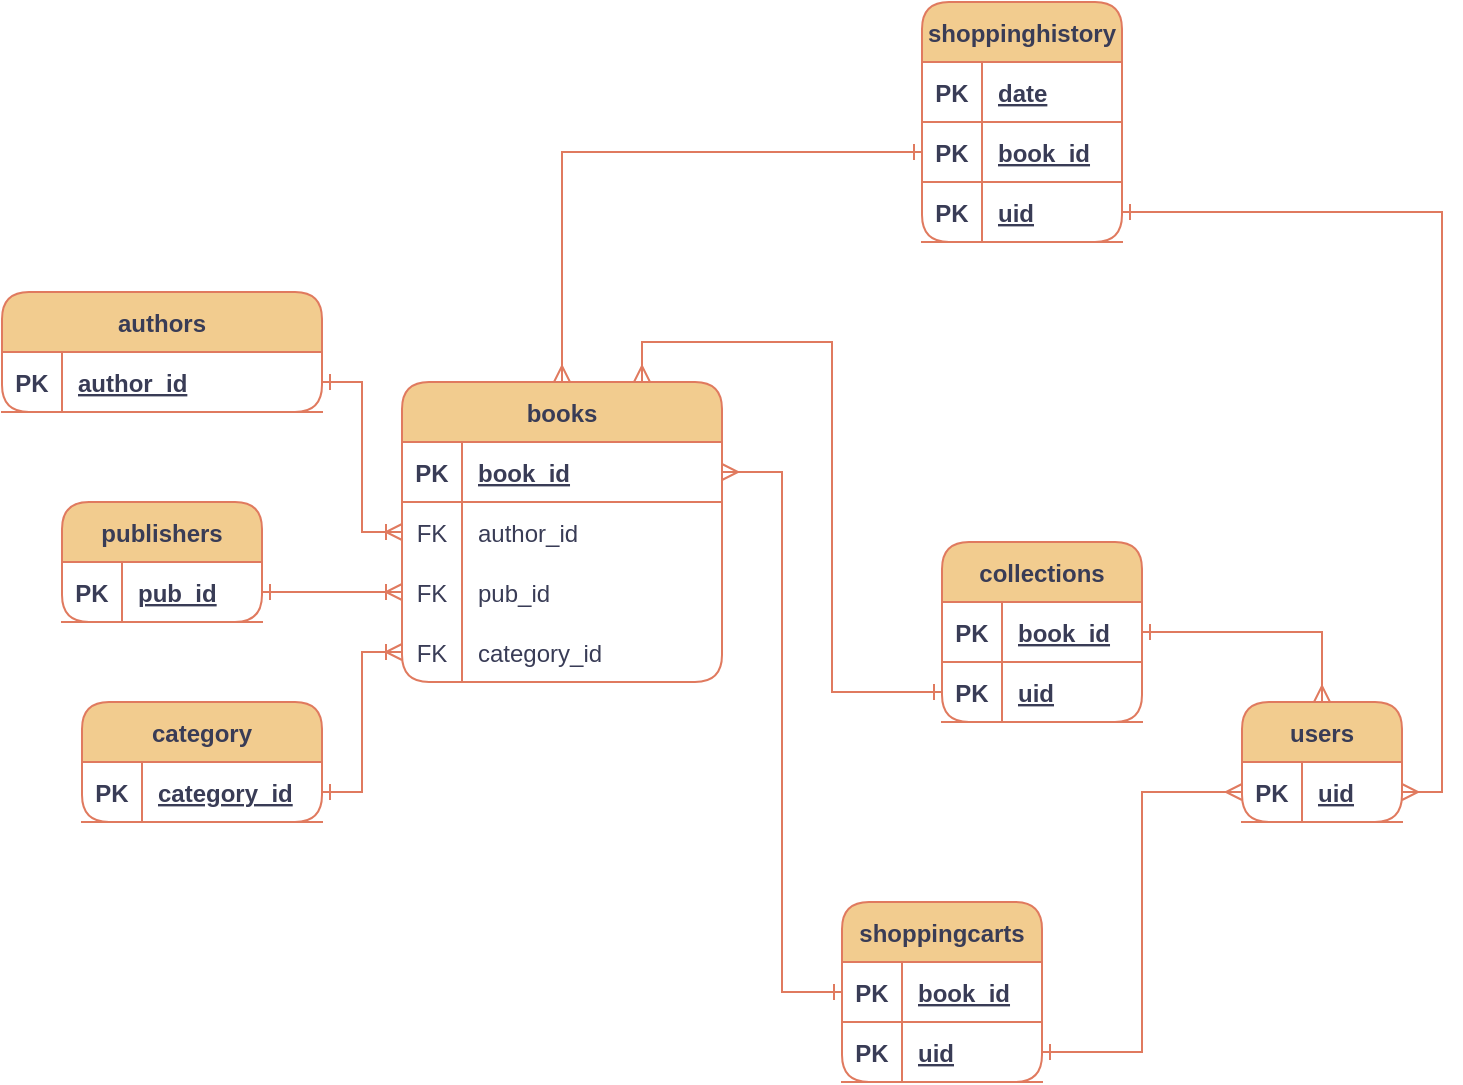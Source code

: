 <mxfile version="22.1.2" type="device">
  <diagram id="C5RBs43oDa-KdzZeNtuy" name="Page-1">
    <mxGraphModel dx="3687" dy="809" grid="1" gridSize="10" guides="1" tooltips="1" connect="1" arrows="1" fold="1" page="1" pageScale="1" pageWidth="827" pageHeight="1169" math="0" shadow="0">
      <root>
        <mxCell id="WIyWlLk6GJQsqaUBKTNV-0" />
        <mxCell id="WIyWlLk6GJQsqaUBKTNV-1" parent="WIyWlLk6GJQsqaUBKTNV-0" />
        <mxCell id="n1B3bG07Pymk0ozTTaGz-98" style="edgeStyle=orthogonalEdgeStyle;rounded=0;orthogonalLoop=1;jettySize=auto;html=1;exitX=0.75;exitY=0;exitDx=0;exitDy=0;entryX=0;entryY=0.5;entryDx=0;entryDy=0;strokeColor=#E07A5F;fontColor=#393C56;fillColor=#F2CC8F;startArrow=ERmany;startFill=0;endArrow=ERone;endFill=0;" parent="WIyWlLk6GJQsqaUBKTNV-1" source="n1B3bG07Pymk0ozTTaGz-0" target="n1B3bG07Pymk0ozTTaGz-90" edge="1">
          <mxGeometry relative="1" as="geometry" />
        </mxCell>
        <mxCell id="n1B3bG07Pymk0ozTTaGz-100" style="edgeStyle=orthogonalEdgeStyle;rounded=0;orthogonalLoop=1;jettySize=auto;html=1;exitX=0.5;exitY=0;exitDx=0;exitDy=0;entryX=0;entryY=0.5;entryDx=0;entryDy=0;strokeColor=#E07A5F;fontColor=#393C56;fillColor=#F2CC8F;startArrow=ERmany;startFill=0;endArrow=ERone;endFill=0;" parent="WIyWlLk6GJQsqaUBKTNV-1" source="n1B3bG07Pymk0ozTTaGz-0" target="n1B3bG07Pymk0ozTTaGz-80" edge="1">
          <mxGeometry relative="1" as="geometry" />
        </mxCell>
        <mxCell id="n1B3bG07Pymk0ozTTaGz-0" value="books" style="shape=table;startSize=30;container=1;collapsible=1;childLayout=tableLayout;fixedRows=1;rowLines=0;fontStyle=1;align=center;resizeLast=1;rounded=1;labelBackgroundColor=none;fillColor=#F2CC8F;strokeColor=#E07A5F;fontColor=#393C56;" parent="WIyWlLk6GJQsqaUBKTNV-1" vertex="1">
          <mxGeometry x="-2260" y="380" width="160" height="150" as="geometry" />
        </mxCell>
        <mxCell id="n1B3bG07Pymk0ozTTaGz-1" value="" style="shape=tableRow;horizontal=0;startSize=0;swimlaneHead=0;swimlaneBody=0;fillColor=none;collapsible=0;dropTarget=0;points=[[0,0.5],[1,0.5]];portConstraint=eastwest;strokeColor=#E07A5F;top=0;left=0;right=0;bottom=1;rounded=1;labelBackgroundColor=none;fontColor=#393C56;" parent="n1B3bG07Pymk0ozTTaGz-0" vertex="1">
          <mxGeometry y="30" width="160" height="30" as="geometry" />
        </mxCell>
        <mxCell id="n1B3bG07Pymk0ozTTaGz-2" value="PK" style="shape=partialRectangle;overflow=hidden;connectable=0;fillColor=none;strokeColor=#E07A5F;top=0;left=0;bottom=0;right=0;fontStyle=1;rounded=1;labelBackgroundColor=none;fontColor=#393C56;" parent="n1B3bG07Pymk0ozTTaGz-1" vertex="1">
          <mxGeometry width="30" height="30" as="geometry">
            <mxRectangle width="30" height="30" as="alternateBounds" />
          </mxGeometry>
        </mxCell>
        <mxCell id="n1B3bG07Pymk0ozTTaGz-3" value="book_id " style="shape=partialRectangle;overflow=hidden;connectable=0;fillColor=none;align=left;strokeColor=#E07A5F;top=0;left=0;bottom=0;right=0;spacingLeft=6;fontStyle=5;rounded=1;labelBackgroundColor=none;fontColor=#393C56;" parent="n1B3bG07Pymk0ozTTaGz-1" vertex="1">
          <mxGeometry x="30" width="130" height="30" as="geometry">
            <mxRectangle width="130" height="30" as="alternateBounds" />
          </mxGeometry>
        </mxCell>
        <mxCell id="n1B3bG07Pymk0ozTTaGz-4" value="" style="shape=tableRow;horizontal=0;startSize=0;swimlaneHead=0;swimlaneBody=0;fillColor=none;collapsible=0;dropTarget=0;points=[[0,0.5],[1,0.5]];portConstraint=eastwest;strokeColor=#E07A5F;top=0;left=0;right=0;bottom=0;rounded=1;labelBackgroundColor=none;fontColor=#393C56;" parent="n1B3bG07Pymk0ozTTaGz-0" vertex="1">
          <mxGeometry y="60" width="160" height="30" as="geometry" />
        </mxCell>
        <mxCell id="n1B3bG07Pymk0ozTTaGz-5" value="FK" style="shape=partialRectangle;overflow=hidden;connectable=0;fillColor=none;strokeColor=#E07A5F;top=0;left=0;bottom=0;right=0;rounded=1;labelBackgroundColor=none;fontColor=#393C56;" parent="n1B3bG07Pymk0ozTTaGz-4" vertex="1">
          <mxGeometry width="30" height="30" as="geometry">
            <mxRectangle width="30" height="30" as="alternateBounds" />
          </mxGeometry>
        </mxCell>
        <mxCell id="n1B3bG07Pymk0ozTTaGz-6" value="author_id" style="shape=partialRectangle;overflow=hidden;connectable=0;fillColor=none;align=left;strokeColor=#E07A5F;top=0;left=0;bottom=0;right=0;spacingLeft=6;rounded=1;labelBackgroundColor=none;fontColor=#393C56;" parent="n1B3bG07Pymk0ozTTaGz-4" vertex="1">
          <mxGeometry x="30" width="130" height="30" as="geometry">
            <mxRectangle width="130" height="30" as="alternateBounds" />
          </mxGeometry>
        </mxCell>
        <mxCell id="n1B3bG07Pymk0ozTTaGz-7" value="" style="shape=tableRow;horizontal=0;startSize=0;swimlaneHead=0;swimlaneBody=0;fillColor=none;collapsible=0;dropTarget=0;points=[[0,0.5],[1,0.5]];portConstraint=eastwest;strokeColor=#E07A5F;top=0;left=0;right=0;bottom=0;rounded=1;labelBackgroundColor=none;fontColor=#393C56;" parent="n1B3bG07Pymk0ozTTaGz-0" vertex="1">
          <mxGeometry y="90" width="160" height="30" as="geometry" />
        </mxCell>
        <mxCell id="n1B3bG07Pymk0ozTTaGz-8" value="FK" style="shape=partialRectangle;overflow=hidden;connectable=0;fillColor=none;strokeColor=#E07A5F;top=0;left=0;bottom=0;right=0;rounded=1;labelBackgroundColor=none;fontColor=#393C56;" parent="n1B3bG07Pymk0ozTTaGz-7" vertex="1">
          <mxGeometry width="30" height="30" as="geometry">
            <mxRectangle width="30" height="30" as="alternateBounds" />
          </mxGeometry>
        </mxCell>
        <mxCell id="n1B3bG07Pymk0ozTTaGz-9" value="pub_id" style="shape=partialRectangle;overflow=hidden;connectable=0;fillColor=none;align=left;strokeColor=#E07A5F;top=0;left=0;bottom=0;right=0;spacingLeft=6;rounded=1;labelBackgroundColor=none;fontColor=#393C56;" parent="n1B3bG07Pymk0ozTTaGz-7" vertex="1">
          <mxGeometry x="30" width="130" height="30" as="geometry">
            <mxRectangle width="130" height="30" as="alternateBounds" />
          </mxGeometry>
        </mxCell>
        <mxCell id="n1B3bG07Pymk0ozTTaGz-10" value="" style="shape=tableRow;horizontal=0;startSize=0;swimlaneHead=0;swimlaneBody=0;fillColor=none;collapsible=0;dropTarget=0;points=[[0,0.5],[1,0.5]];portConstraint=eastwest;strokeColor=#E07A5F;top=0;left=0;right=0;bottom=0;rounded=1;labelBackgroundColor=none;fontColor=#393C56;" parent="n1B3bG07Pymk0ozTTaGz-0" vertex="1">
          <mxGeometry y="120" width="160" height="30" as="geometry" />
        </mxCell>
        <mxCell id="n1B3bG07Pymk0ozTTaGz-11" value="FK" style="shape=partialRectangle;overflow=hidden;connectable=0;fillColor=none;strokeColor=#E07A5F;top=0;left=0;bottom=0;right=0;rounded=1;labelBackgroundColor=none;fontColor=#393C56;" parent="n1B3bG07Pymk0ozTTaGz-10" vertex="1">
          <mxGeometry width="30" height="30" as="geometry">
            <mxRectangle width="30" height="30" as="alternateBounds" />
          </mxGeometry>
        </mxCell>
        <mxCell id="n1B3bG07Pymk0ozTTaGz-12" value="category_id" style="shape=partialRectangle;overflow=hidden;connectable=0;fillColor=none;align=left;strokeColor=#E07A5F;top=0;left=0;bottom=0;right=0;spacingLeft=6;rounded=1;labelBackgroundColor=none;fontColor=#393C56;" parent="n1B3bG07Pymk0ozTTaGz-10" vertex="1">
          <mxGeometry x="30" width="130" height="30" as="geometry">
            <mxRectangle width="130" height="30" as="alternateBounds" />
          </mxGeometry>
        </mxCell>
        <mxCell id="n1B3bG07Pymk0ozTTaGz-53" value="authors" style="shape=table;startSize=30;container=1;collapsible=1;childLayout=tableLayout;fixedRows=1;rowLines=0;fontStyle=1;align=center;resizeLast=1;rounded=1;labelBackgroundColor=none;fillColor=#F2CC8F;strokeColor=#E07A5F;fontColor=#393C56;" parent="WIyWlLk6GJQsqaUBKTNV-1" vertex="1">
          <mxGeometry x="-2460" y="335" width="160" height="60" as="geometry" />
        </mxCell>
        <mxCell id="n1B3bG07Pymk0ozTTaGz-54" value="" style="shape=tableRow;horizontal=0;startSize=0;swimlaneHead=0;swimlaneBody=0;fillColor=none;collapsible=0;dropTarget=0;points=[[0,0.5],[1,0.5]];portConstraint=eastwest;strokeColor=#E07A5F;top=0;left=0;right=0;bottom=1;rounded=1;labelBackgroundColor=none;fontColor=#393C56;" parent="n1B3bG07Pymk0ozTTaGz-53" vertex="1">
          <mxGeometry y="30" width="160" height="30" as="geometry" />
        </mxCell>
        <mxCell id="n1B3bG07Pymk0ozTTaGz-55" value="PK" style="shape=partialRectangle;overflow=hidden;connectable=0;fillColor=none;strokeColor=#E07A5F;top=0;left=0;bottom=0;right=0;fontStyle=1;rounded=1;labelBackgroundColor=none;fontColor=#393C56;" parent="n1B3bG07Pymk0ozTTaGz-54" vertex="1">
          <mxGeometry width="30" height="30" as="geometry">
            <mxRectangle width="30" height="30" as="alternateBounds" />
          </mxGeometry>
        </mxCell>
        <mxCell id="n1B3bG07Pymk0ozTTaGz-56" value="author_id" style="shape=partialRectangle;overflow=hidden;connectable=0;fillColor=none;align=left;strokeColor=#E07A5F;top=0;left=0;bottom=0;right=0;spacingLeft=6;fontStyle=5;rounded=1;labelBackgroundColor=none;fontColor=#393C56;" parent="n1B3bG07Pymk0ozTTaGz-54" vertex="1">
          <mxGeometry x="30" width="130" height="30" as="geometry">
            <mxRectangle width="130" height="30" as="alternateBounds" />
          </mxGeometry>
        </mxCell>
        <mxCell id="n1B3bG07Pymk0ozTTaGz-57" value="publishers" style="shape=table;startSize=30;container=1;collapsible=1;childLayout=tableLayout;fixedRows=1;rowLines=0;fontStyle=1;align=center;resizeLast=1;rounded=1;labelBackgroundColor=none;fillColor=#F2CC8F;strokeColor=#E07A5F;fontColor=#393C56;" parent="WIyWlLk6GJQsqaUBKTNV-1" vertex="1">
          <mxGeometry x="-2430" y="440" width="100" height="60" as="geometry" />
        </mxCell>
        <mxCell id="n1B3bG07Pymk0ozTTaGz-58" value="" style="shape=tableRow;horizontal=0;startSize=0;swimlaneHead=0;swimlaneBody=0;fillColor=none;collapsible=0;dropTarget=0;points=[[0,0.5],[1,0.5]];portConstraint=eastwest;strokeColor=#E07A5F;top=0;left=0;right=0;bottom=1;rounded=1;labelBackgroundColor=none;fontColor=#393C56;" parent="n1B3bG07Pymk0ozTTaGz-57" vertex="1">
          <mxGeometry y="30" width="100" height="30" as="geometry" />
        </mxCell>
        <mxCell id="n1B3bG07Pymk0ozTTaGz-59" value="PK" style="shape=partialRectangle;overflow=hidden;connectable=0;fillColor=none;strokeColor=#E07A5F;top=0;left=0;bottom=0;right=0;fontStyle=1;rounded=1;labelBackgroundColor=none;fontColor=#393C56;" parent="n1B3bG07Pymk0ozTTaGz-58" vertex="1">
          <mxGeometry width="30" height="30" as="geometry">
            <mxRectangle width="30" height="30" as="alternateBounds" />
          </mxGeometry>
        </mxCell>
        <mxCell id="n1B3bG07Pymk0ozTTaGz-60" value="pub_id" style="shape=partialRectangle;overflow=hidden;connectable=0;fillColor=none;align=left;strokeColor=#E07A5F;top=0;left=0;bottom=0;right=0;spacingLeft=6;fontStyle=5;rounded=1;labelBackgroundColor=none;fontColor=#393C56;" parent="n1B3bG07Pymk0ozTTaGz-58" vertex="1">
          <mxGeometry x="30" width="70" height="30" as="geometry">
            <mxRectangle width="70" height="30" as="alternateBounds" />
          </mxGeometry>
        </mxCell>
        <mxCell id="n1B3bG07Pymk0ozTTaGz-61" value="category" style="shape=table;startSize=30;container=1;collapsible=1;childLayout=tableLayout;fixedRows=1;rowLines=0;fontStyle=1;align=center;resizeLast=1;rounded=1;labelBackgroundColor=none;fillColor=#F2CC8F;strokeColor=#E07A5F;fontColor=#393C56;" parent="WIyWlLk6GJQsqaUBKTNV-1" vertex="1">
          <mxGeometry x="-2420" y="540" width="120" height="60" as="geometry" />
        </mxCell>
        <mxCell id="n1B3bG07Pymk0ozTTaGz-62" value="" style="shape=tableRow;horizontal=0;startSize=0;swimlaneHead=0;swimlaneBody=0;fillColor=none;collapsible=0;dropTarget=0;points=[[0,0.5],[1,0.5]];portConstraint=eastwest;strokeColor=#E07A5F;top=0;left=0;right=0;bottom=1;rounded=1;labelBackgroundColor=none;fontColor=#393C56;" parent="n1B3bG07Pymk0ozTTaGz-61" vertex="1">
          <mxGeometry y="30" width="120" height="30" as="geometry" />
        </mxCell>
        <mxCell id="n1B3bG07Pymk0ozTTaGz-63" value="PK" style="shape=partialRectangle;overflow=hidden;connectable=0;fillColor=none;strokeColor=#E07A5F;top=0;left=0;bottom=0;right=0;fontStyle=1;rounded=1;labelBackgroundColor=none;fontColor=#393C56;" parent="n1B3bG07Pymk0ozTTaGz-62" vertex="1">
          <mxGeometry width="30" height="30" as="geometry">
            <mxRectangle width="30" height="30" as="alternateBounds" />
          </mxGeometry>
        </mxCell>
        <mxCell id="n1B3bG07Pymk0ozTTaGz-64" value="category_id" style="shape=partialRectangle;overflow=hidden;connectable=0;fillColor=none;align=left;strokeColor=#E07A5F;top=0;left=0;bottom=0;right=0;spacingLeft=6;fontStyle=5;rounded=1;labelBackgroundColor=none;fontColor=#393C56;" parent="n1B3bG07Pymk0ozTTaGz-62" vertex="1">
          <mxGeometry x="30" width="90" height="30" as="geometry">
            <mxRectangle width="90" height="30" as="alternateBounds" />
          </mxGeometry>
        </mxCell>
        <mxCell id="n1B3bG07Pymk0ozTTaGz-65" value="users" style="shape=table;startSize=30;container=1;collapsible=1;childLayout=tableLayout;fixedRows=1;rowLines=0;fontStyle=1;align=center;resizeLast=1;rounded=1;labelBackgroundColor=none;fillColor=#F2CC8F;strokeColor=#E07A5F;fontColor=#393C56;" parent="WIyWlLk6GJQsqaUBKTNV-1" vertex="1">
          <mxGeometry x="-1840" y="540" width="80" height="60" as="geometry" />
        </mxCell>
        <mxCell id="n1B3bG07Pymk0ozTTaGz-66" value="" style="shape=tableRow;horizontal=0;startSize=0;swimlaneHead=0;swimlaneBody=0;fillColor=none;collapsible=0;dropTarget=0;points=[[0,0.5],[1,0.5]];portConstraint=eastwest;strokeColor=#E07A5F;top=0;left=0;right=0;bottom=1;rounded=1;labelBackgroundColor=none;fontColor=#393C56;" parent="n1B3bG07Pymk0ozTTaGz-65" vertex="1">
          <mxGeometry y="30" width="80" height="30" as="geometry" />
        </mxCell>
        <mxCell id="n1B3bG07Pymk0ozTTaGz-67" value="PK" style="shape=partialRectangle;overflow=hidden;connectable=0;fillColor=none;strokeColor=#E07A5F;top=0;left=0;bottom=0;right=0;fontStyle=1;rounded=1;labelBackgroundColor=none;fontColor=#393C56;" parent="n1B3bG07Pymk0ozTTaGz-66" vertex="1">
          <mxGeometry width="30" height="30" as="geometry">
            <mxRectangle width="30" height="30" as="alternateBounds" />
          </mxGeometry>
        </mxCell>
        <mxCell id="n1B3bG07Pymk0ozTTaGz-68" value="uid" style="shape=partialRectangle;overflow=hidden;connectable=0;fillColor=none;align=left;strokeColor=#E07A5F;top=0;left=0;bottom=0;right=0;spacingLeft=6;fontStyle=5;rounded=1;labelBackgroundColor=none;fontColor=#393C56;" parent="n1B3bG07Pymk0ozTTaGz-66" vertex="1">
          <mxGeometry x="30" width="50" height="30" as="geometry">
            <mxRectangle width="50" height="30" as="alternateBounds" />
          </mxGeometry>
        </mxCell>
        <mxCell id="n1B3bG07Pymk0ozTTaGz-69" value="shoppingcarts" style="shape=table;startSize=30;container=1;collapsible=1;childLayout=tableLayout;fixedRows=1;rowLines=0;fontStyle=1;align=center;resizeLast=1;rounded=1;labelBackgroundColor=none;fillColor=#F2CC8F;strokeColor=#E07A5F;fontColor=#393C56;" parent="WIyWlLk6GJQsqaUBKTNV-1" vertex="1">
          <mxGeometry x="-2040" y="640" width="100" height="90" as="geometry" />
        </mxCell>
        <mxCell id="n1B3bG07Pymk0ozTTaGz-70" value="" style="shape=tableRow;horizontal=0;startSize=0;swimlaneHead=0;swimlaneBody=0;fillColor=none;collapsible=0;dropTarget=0;points=[[0,0.5],[1,0.5]];portConstraint=eastwest;strokeColor=#E07A5F;top=0;left=0;right=0;bottom=1;rounded=1;labelBackgroundColor=none;fontColor=#393C56;" parent="n1B3bG07Pymk0ozTTaGz-69" vertex="1">
          <mxGeometry y="30" width="100" height="30" as="geometry" />
        </mxCell>
        <mxCell id="n1B3bG07Pymk0ozTTaGz-71" value="PK" style="shape=partialRectangle;overflow=hidden;connectable=0;fillColor=none;strokeColor=#E07A5F;top=0;left=0;bottom=0;right=0;fontStyle=1;rounded=1;labelBackgroundColor=none;fontColor=#393C56;" parent="n1B3bG07Pymk0ozTTaGz-70" vertex="1">
          <mxGeometry width="30" height="30" as="geometry">
            <mxRectangle width="30" height="30" as="alternateBounds" />
          </mxGeometry>
        </mxCell>
        <mxCell id="n1B3bG07Pymk0ozTTaGz-72" value="book_id" style="shape=partialRectangle;overflow=hidden;connectable=0;fillColor=none;align=left;strokeColor=#E07A5F;top=0;left=0;bottom=0;right=0;spacingLeft=6;fontStyle=5;rounded=1;labelBackgroundColor=none;fontColor=#393C56;" parent="n1B3bG07Pymk0ozTTaGz-70" vertex="1">
          <mxGeometry x="30" width="70" height="30" as="geometry">
            <mxRectangle width="70" height="30" as="alternateBounds" />
          </mxGeometry>
        </mxCell>
        <mxCell id="n1B3bG07Pymk0ozTTaGz-73" value="" style="shape=tableRow;horizontal=0;startSize=0;swimlaneHead=0;swimlaneBody=0;fillColor=none;collapsible=0;dropTarget=0;points=[[0,0.5],[1,0.5]];portConstraint=eastwest;strokeColor=#E07A5F;top=0;left=0;right=0;bottom=1;rounded=1;labelBackgroundColor=none;fontColor=#393C56;" parent="n1B3bG07Pymk0ozTTaGz-69" vertex="1">
          <mxGeometry y="60" width="100" height="30" as="geometry" />
        </mxCell>
        <mxCell id="n1B3bG07Pymk0ozTTaGz-74" value="PK" style="shape=partialRectangle;overflow=hidden;connectable=0;fillColor=none;strokeColor=#E07A5F;top=0;left=0;bottom=0;right=0;fontStyle=1;rounded=1;labelBackgroundColor=none;fontColor=#393C56;" parent="n1B3bG07Pymk0ozTTaGz-73" vertex="1">
          <mxGeometry width="30" height="30" as="geometry">
            <mxRectangle width="30" height="30" as="alternateBounds" />
          </mxGeometry>
        </mxCell>
        <mxCell id="n1B3bG07Pymk0ozTTaGz-75" value="uid " style="shape=partialRectangle;overflow=hidden;connectable=0;fillColor=none;align=left;strokeColor=#E07A5F;top=0;left=0;bottom=0;right=0;spacingLeft=6;fontStyle=5;rounded=1;labelBackgroundColor=none;fontColor=#393C56;" parent="n1B3bG07Pymk0ozTTaGz-73" vertex="1">
          <mxGeometry x="30" width="70" height="30" as="geometry">
            <mxRectangle width="70" height="30" as="alternateBounds" />
          </mxGeometry>
        </mxCell>
        <mxCell id="n1B3bG07Pymk0ozTTaGz-76" value="shoppinghistory" style="shape=table;startSize=30;container=1;collapsible=1;childLayout=tableLayout;fixedRows=1;rowLines=0;fontStyle=1;align=center;resizeLast=1;rounded=1;labelBackgroundColor=none;fillColor=#F2CC8F;strokeColor=#E07A5F;fontColor=#393C56;" parent="WIyWlLk6GJQsqaUBKTNV-1" vertex="1">
          <mxGeometry x="-2000" y="190" width="100" height="120" as="geometry" />
        </mxCell>
        <mxCell id="n1B3bG07Pymk0ozTTaGz-77" value="" style="shape=tableRow;horizontal=0;startSize=0;swimlaneHead=0;swimlaneBody=0;fillColor=none;collapsible=0;dropTarget=0;points=[[0,0.5],[1,0.5]];portConstraint=eastwest;strokeColor=#E07A5F;top=0;left=0;right=0;bottom=1;rounded=1;labelBackgroundColor=none;fontColor=#393C56;" parent="n1B3bG07Pymk0ozTTaGz-76" vertex="1">
          <mxGeometry y="30" width="100" height="30" as="geometry" />
        </mxCell>
        <mxCell id="n1B3bG07Pymk0ozTTaGz-78" value="PK" style="shape=partialRectangle;overflow=hidden;connectable=0;fillColor=none;strokeColor=#E07A5F;top=0;left=0;bottom=0;right=0;fontStyle=1;rounded=1;labelBackgroundColor=none;fontColor=#393C56;" parent="n1B3bG07Pymk0ozTTaGz-77" vertex="1">
          <mxGeometry width="30" height="30" as="geometry">
            <mxRectangle width="30" height="30" as="alternateBounds" />
          </mxGeometry>
        </mxCell>
        <mxCell id="n1B3bG07Pymk0ozTTaGz-79" value="date" style="shape=partialRectangle;overflow=hidden;connectable=0;fillColor=none;align=left;strokeColor=#E07A5F;top=0;left=0;bottom=0;right=0;spacingLeft=6;fontStyle=5;rounded=1;labelBackgroundColor=none;fontColor=#393C56;" parent="n1B3bG07Pymk0ozTTaGz-77" vertex="1">
          <mxGeometry x="30" width="70" height="30" as="geometry">
            <mxRectangle width="70" height="30" as="alternateBounds" />
          </mxGeometry>
        </mxCell>
        <mxCell id="n1B3bG07Pymk0ozTTaGz-80" value="" style="shape=tableRow;horizontal=0;startSize=0;swimlaneHead=0;swimlaneBody=0;fillColor=none;collapsible=0;dropTarget=0;points=[[0,0.5],[1,0.5]];portConstraint=eastwest;strokeColor=#E07A5F;top=0;left=0;right=0;bottom=1;rounded=1;labelBackgroundColor=none;fontColor=#393C56;" parent="n1B3bG07Pymk0ozTTaGz-76" vertex="1">
          <mxGeometry y="60" width="100" height="30" as="geometry" />
        </mxCell>
        <mxCell id="n1B3bG07Pymk0ozTTaGz-81" value="PK" style="shape=partialRectangle;overflow=hidden;connectable=0;fillColor=none;strokeColor=#E07A5F;top=0;left=0;bottom=0;right=0;fontStyle=1;rounded=1;labelBackgroundColor=none;fontColor=#393C56;" parent="n1B3bG07Pymk0ozTTaGz-80" vertex="1">
          <mxGeometry width="30" height="30" as="geometry">
            <mxRectangle width="30" height="30" as="alternateBounds" />
          </mxGeometry>
        </mxCell>
        <mxCell id="n1B3bG07Pymk0ozTTaGz-82" value="book_id " style="shape=partialRectangle;overflow=hidden;connectable=0;fillColor=none;align=left;strokeColor=#E07A5F;top=0;left=0;bottom=0;right=0;spacingLeft=6;fontStyle=5;rounded=1;labelBackgroundColor=none;fontColor=#393C56;" parent="n1B3bG07Pymk0ozTTaGz-80" vertex="1">
          <mxGeometry x="30" width="70" height="30" as="geometry">
            <mxRectangle width="70" height="30" as="alternateBounds" />
          </mxGeometry>
        </mxCell>
        <mxCell id="n1B3bG07Pymk0ozTTaGz-83" value="" style="shape=tableRow;horizontal=0;startSize=0;swimlaneHead=0;swimlaneBody=0;fillColor=none;collapsible=0;dropTarget=0;points=[[0,0.5],[1,0.5]];portConstraint=eastwest;strokeColor=#E07A5F;top=0;left=0;right=0;bottom=1;rounded=1;labelBackgroundColor=none;fontColor=#393C56;" parent="n1B3bG07Pymk0ozTTaGz-76" vertex="1">
          <mxGeometry y="90" width="100" height="30" as="geometry" />
        </mxCell>
        <mxCell id="n1B3bG07Pymk0ozTTaGz-84" value="PK" style="shape=partialRectangle;overflow=hidden;connectable=0;fillColor=none;strokeColor=#E07A5F;top=0;left=0;bottom=0;right=0;fontStyle=1;rounded=1;labelBackgroundColor=none;fontColor=#393C56;" parent="n1B3bG07Pymk0ozTTaGz-83" vertex="1">
          <mxGeometry width="30" height="30" as="geometry">
            <mxRectangle width="30" height="30" as="alternateBounds" />
          </mxGeometry>
        </mxCell>
        <mxCell id="n1B3bG07Pymk0ozTTaGz-85" value="uid " style="shape=partialRectangle;overflow=hidden;connectable=0;fillColor=none;align=left;strokeColor=#E07A5F;top=0;left=0;bottom=0;right=0;spacingLeft=6;fontStyle=5;rounded=1;labelBackgroundColor=none;fontColor=#393C56;" parent="n1B3bG07Pymk0ozTTaGz-83" vertex="1">
          <mxGeometry x="30" width="70" height="30" as="geometry">
            <mxRectangle width="70" height="30" as="alternateBounds" />
          </mxGeometry>
        </mxCell>
        <mxCell id="n1B3bG07Pymk0ozTTaGz-86" value="collections" style="shape=table;startSize=30;container=1;collapsible=1;childLayout=tableLayout;fixedRows=1;rowLines=0;fontStyle=1;align=center;resizeLast=1;rounded=1;labelBackgroundColor=none;fillColor=#F2CC8F;strokeColor=#E07A5F;fontColor=#393C56;" parent="WIyWlLk6GJQsqaUBKTNV-1" vertex="1">
          <mxGeometry x="-1990" y="460" width="100" height="90" as="geometry" />
        </mxCell>
        <mxCell id="n1B3bG07Pymk0ozTTaGz-87" value="" style="shape=tableRow;horizontal=0;startSize=0;swimlaneHead=0;swimlaneBody=0;fillColor=none;collapsible=0;dropTarget=0;points=[[0,0.5],[1,0.5]];portConstraint=eastwest;strokeColor=#E07A5F;top=0;left=0;right=0;bottom=1;rounded=1;labelBackgroundColor=none;fontColor=#393C56;" parent="n1B3bG07Pymk0ozTTaGz-86" vertex="1">
          <mxGeometry y="30" width="100" height="30" as="geometry" />
        </mxCell>
        <mxCell id="n1B3bG07Pymk0ozTTaGz-88" value="PK" style="shape=partialRectangle;overflow=hidden;connectable=0;fillColor=none;strokeColor=#E07A5F;top=0;left=0;bottom=0;right=0;fontStyle=1;rounded=1;labelBackgroundColor=none;fontColor=#393C56;" parent="n1B3bG07Pymk0ozTTaGz-87" vertex="1">
          <mxGeometry width="30" height="30" as="geometry">
            <mxRectangle width="30" height="30" as="alternateBounds" />
          </mxGeometry>
        </mxCell>
        <mxCell id="n1B3bG07Pymk0ozTTaGz-89" value="book_id" style="shape=partialRectangle;overflow=hidden;connectable=0;fillColor=none;align=left;strokeColor=#E07A5F;top=0;left=0;bottom=0;right=0;spacingLeft=6;fontStyle=5;rounded=1;labelBackgroundColor=none;fontColor=#393C56;" parent="n1B3bG07Pymk0ozTTaGz-87" vertex="1">
          <mxGeometry x="30" width="70" height="30" as="geometry">
            <mxRectangle width="70" height="30" as="alternateBounds" />
          </mxGeometry>
        </mxCell>
        <mxCell id="n1B3bG07Pymk0ozTTaGz-90" value="" style="shape=tableRow;horizontal=0;startSize=0;swimlaneHead=0;swimlaneBody=0;fillColor=none;collapsible=0;dropTarget=0;points=[[0,0.5],[1,0.5]];portConstraint=eastwest;strokeColor=#E07A5F;top=0;left=0;right=0;bottom=1;rounded=1;labelBackgroundColor=none;fontColor=#393C56;" parent="n1B3bG07Pymk0ozTTaGz-86" vertex="1">
          <mxGeometry y="60" width="100" height="30" as="geometry" />
        </mxCell>
        <mxCell id="n1B3bG07Pymk0ozTTaGz-91" value="PK" style="shape=partialRectangle;overflow=hidden;connectable=0;fillColor=none;strokeColor=#E07A5F;top=0;left=0;bottom=0;right=0;fontStyle=1;rounded=1;labelBackgroundColor=none;fontColor=#393C56;" parent="n1B3bG07Pymk0ozTTaGz-90" vertex="1">
          <mxGeometry width="30" height="30" as="geometry">
            <mxRectangle width="30" height="30" as="alternateBounds" />
          </mxGeometry>
        </mxCell>
        <mxCell id="n1B3bG07Pymk0ozTTaGz-92" value="uid " style="shape=partialRectangle;overflow=hidden;connectable=0;fillColor=none;align=left;strokeColor=#E07A5F;top=0;left=0;bottom=0;right=0;spacingLeft=6;fontStyle=5;rounded=1;labelBackgroundColor=none;fontColor=#393C56;" parent="n1B3bG07Pymk0ozTTaGz-90" vertex="1">
          <mxGeometry x="30" width="70" height="30" as="geometry">
            <mxRectangle width="70" height="30" as="alternateBounds" />
          </mxGeometry>
        </mxCell>
        <mxCell id="n1B3bG07Pymk0ozTTaGz-93" style="edgeStyle=orthogonalEdgeStyle;rounded=0;orthogonalLoop=1;jettySize=auto;html=1;exitX=1;exitY=0.5;exitDx=0;exitDy=0;entryX=0;entryY=0.5;entryDx=0;entryDy=0;strokeColor=#E07A5F;fontColor=#393C56;fillColor=#F2CC8F;startArrow=ERone;startFill=0;endArrow=ERoneToMany;endFill=0;" parent="WIyWlLk6GJQsqaUBKTNV-1" source="n1B3bG07Pymk0ozTTaGz-62" target="n1B3bG07Pymk0ozTTaGz-10" edge="1">
          <mxGeometry relative="1" as="geometry" />
        </mxCell>
        <mxCell id="n1B3bG07Pymk0ozTTaGz-94" style="edgeStyle=orthogonalEdgeStyle;rounded=0;orthogonalLoop=1;jettySize=auto;html=1;exitX=1;exitY=0.5;exitDx=0;exitDy=0;entryX=0;entryY=0.5;entryDx=0;entryDy=0;strokeColor=#E07A5F;fontColor=#393C56;fillColor=#F2CC8F;startArrow=ERone;startFill=0;endArrow=ERoneToMany;endFill=0;" parent="WIyWlLk6GJQsqaUBKTNV-1" source="n1B3bG07Pymk0ozTTaGz-58" target="n1B3bG07Pymk0ozTTaGz-7" edge="1">
          <mxGeometry relative="1" as="geometry" />
        </mxCell>
        <mxCell id="n1B3bG07Pymk0ozTTaGz-95" style="edgeStyle=orthogonalEdgeStyle;rounded=0;orthogonalLoop=1;jettySize=auto;html=1;exitX=1;exitY=0.5;exitDx=0;exitDy=0;entryX=0;entryY=0.5;entryDx=0;entryDy=0;strokeColor=#E07A5F;fontColor=#393C56;fillColor=#F2CC8F;startArrow=ERone;startFill=0;endArrow=ERoneToMany;endFill=0;" parent="WIyWlLk6GJQsqaUBKTNV-1" source="n1B3bG07Pymk0ozTTaGz-54" target="n1B3bG07Pymk0ozTTaGz-4" edge="1">
          <mxGeometry relative="1" as="geometry" />
        </mxCell>
        <mxCell id="n1B3bG07Pymk0ozTTaGz-96" style="edgeStyle=orthogonalEdgeStyle;rounded=0;orthogonalLoop=1;jettySize=auto;html=1;exitX=1;exitY=0.5;exitDx=0;exitDy=0;entryX=0;entryY=0.5;entryDx=0;entryDy=0;strokeColor=#E07A5F;fontColor=#393C56;fillColor=#F2CC8F;startArrow=ERmany;startFill=0;endArrow=ERone;endFill=0;" parent="WIyWlLk6GJQsqaUBKTNV-1" source="n1B3bG07Pymk0ozTTaGz-1" target="n1B3bG07Pymk0ozTTaGz-70" edge="1">
          <mxGeometry relative="1" as="geometry" />
        </mxCell>
        <mxCell id="n1B3bG07Pymk0ozTTaGz-97" style="edgeStyle=orthogonalEdgeStyle;rounded=0;orthogonalLoop=1;jettySize=auto;html=1;exitX=1;exitY=0.5;exitDx=0;exitDy=0;entryX=0;entryY=0.5;entryDx=0;entryDy=0;strokeColor=#E07A5F;fontColor=#393C56;fillColor=#F2CC8F;startArrow=ERone;startFill=0;endArrow=ERmany;endFill=0;" parent="WIyWlLk6GJQsqaUBKTNV-1" source="n1B3bG07Pymk0ozTTaGz-73" target="n1B3bG07Pymk0ozTTaGz-66" edge="1">
          <mxGeometry relative="1" as="geometry" />
        </mxCell>
        <mxCell id="n1B3bG07Pymk0ozTTaGz-99" style="edgeStyle=orthogonalEdgeStyle;rounded=0;orthogonalLoop=1;jettySize=auto;html=1;exitX=1;exitY=0.5;exitDx=0;exitDy=0;entryX=0.5;entryY=0;entryDx=0;entryDy=0;strokeColor=#E07A5F;fontColor=#393C56;fillColor=#F2CC8F;startArrow=ERone;startFill=0;endArrow=ERmany;endFill=0;" parent="WIyWlLk6GJQsqaUBKTNV-1" source="n1B3bG07Pymk0ozTTaGz-87" target="n1B3bG07Pymk0ozTTaGz-65" edge="1">
          <mxGeometry relative="1" as="geometry" />
        </mxCell>
        <mxCell id="n1B3bG07Pymk0ozTTaGz-101" style="edgeStyle=orthogonalEdgeStyle;rounded=0;orthogonalLoop=1;jettySize=auto;html=1;exitX=1;exitY=0.5;exitDx=0;exitDy=0;strokeColor=#E07A5F;fontColor=#393C56;fillColor=#F2CC8F;entryX=1;entryY=0.5;entryDx=0;entryDy=0;startArrow=ERone;startFill=0;endArrow=ERmany;endFill=0;" parent="WIyWlLk6GJQsqaUBKTNV-1" source="n1B3bG07Pymk0ozTTaGz-83" target="n1B3bG07Pymk0ozTTaGz-66" edge="1">
          <mxGeometry relative="1" as="geometry">
            <mxPoint x="-1000" y="400" as="targetPoint" />
          </mxGeometry>
        </mxCell>
      </root>
    </mxGraphModel>
  </diagram>
</mxfile>
